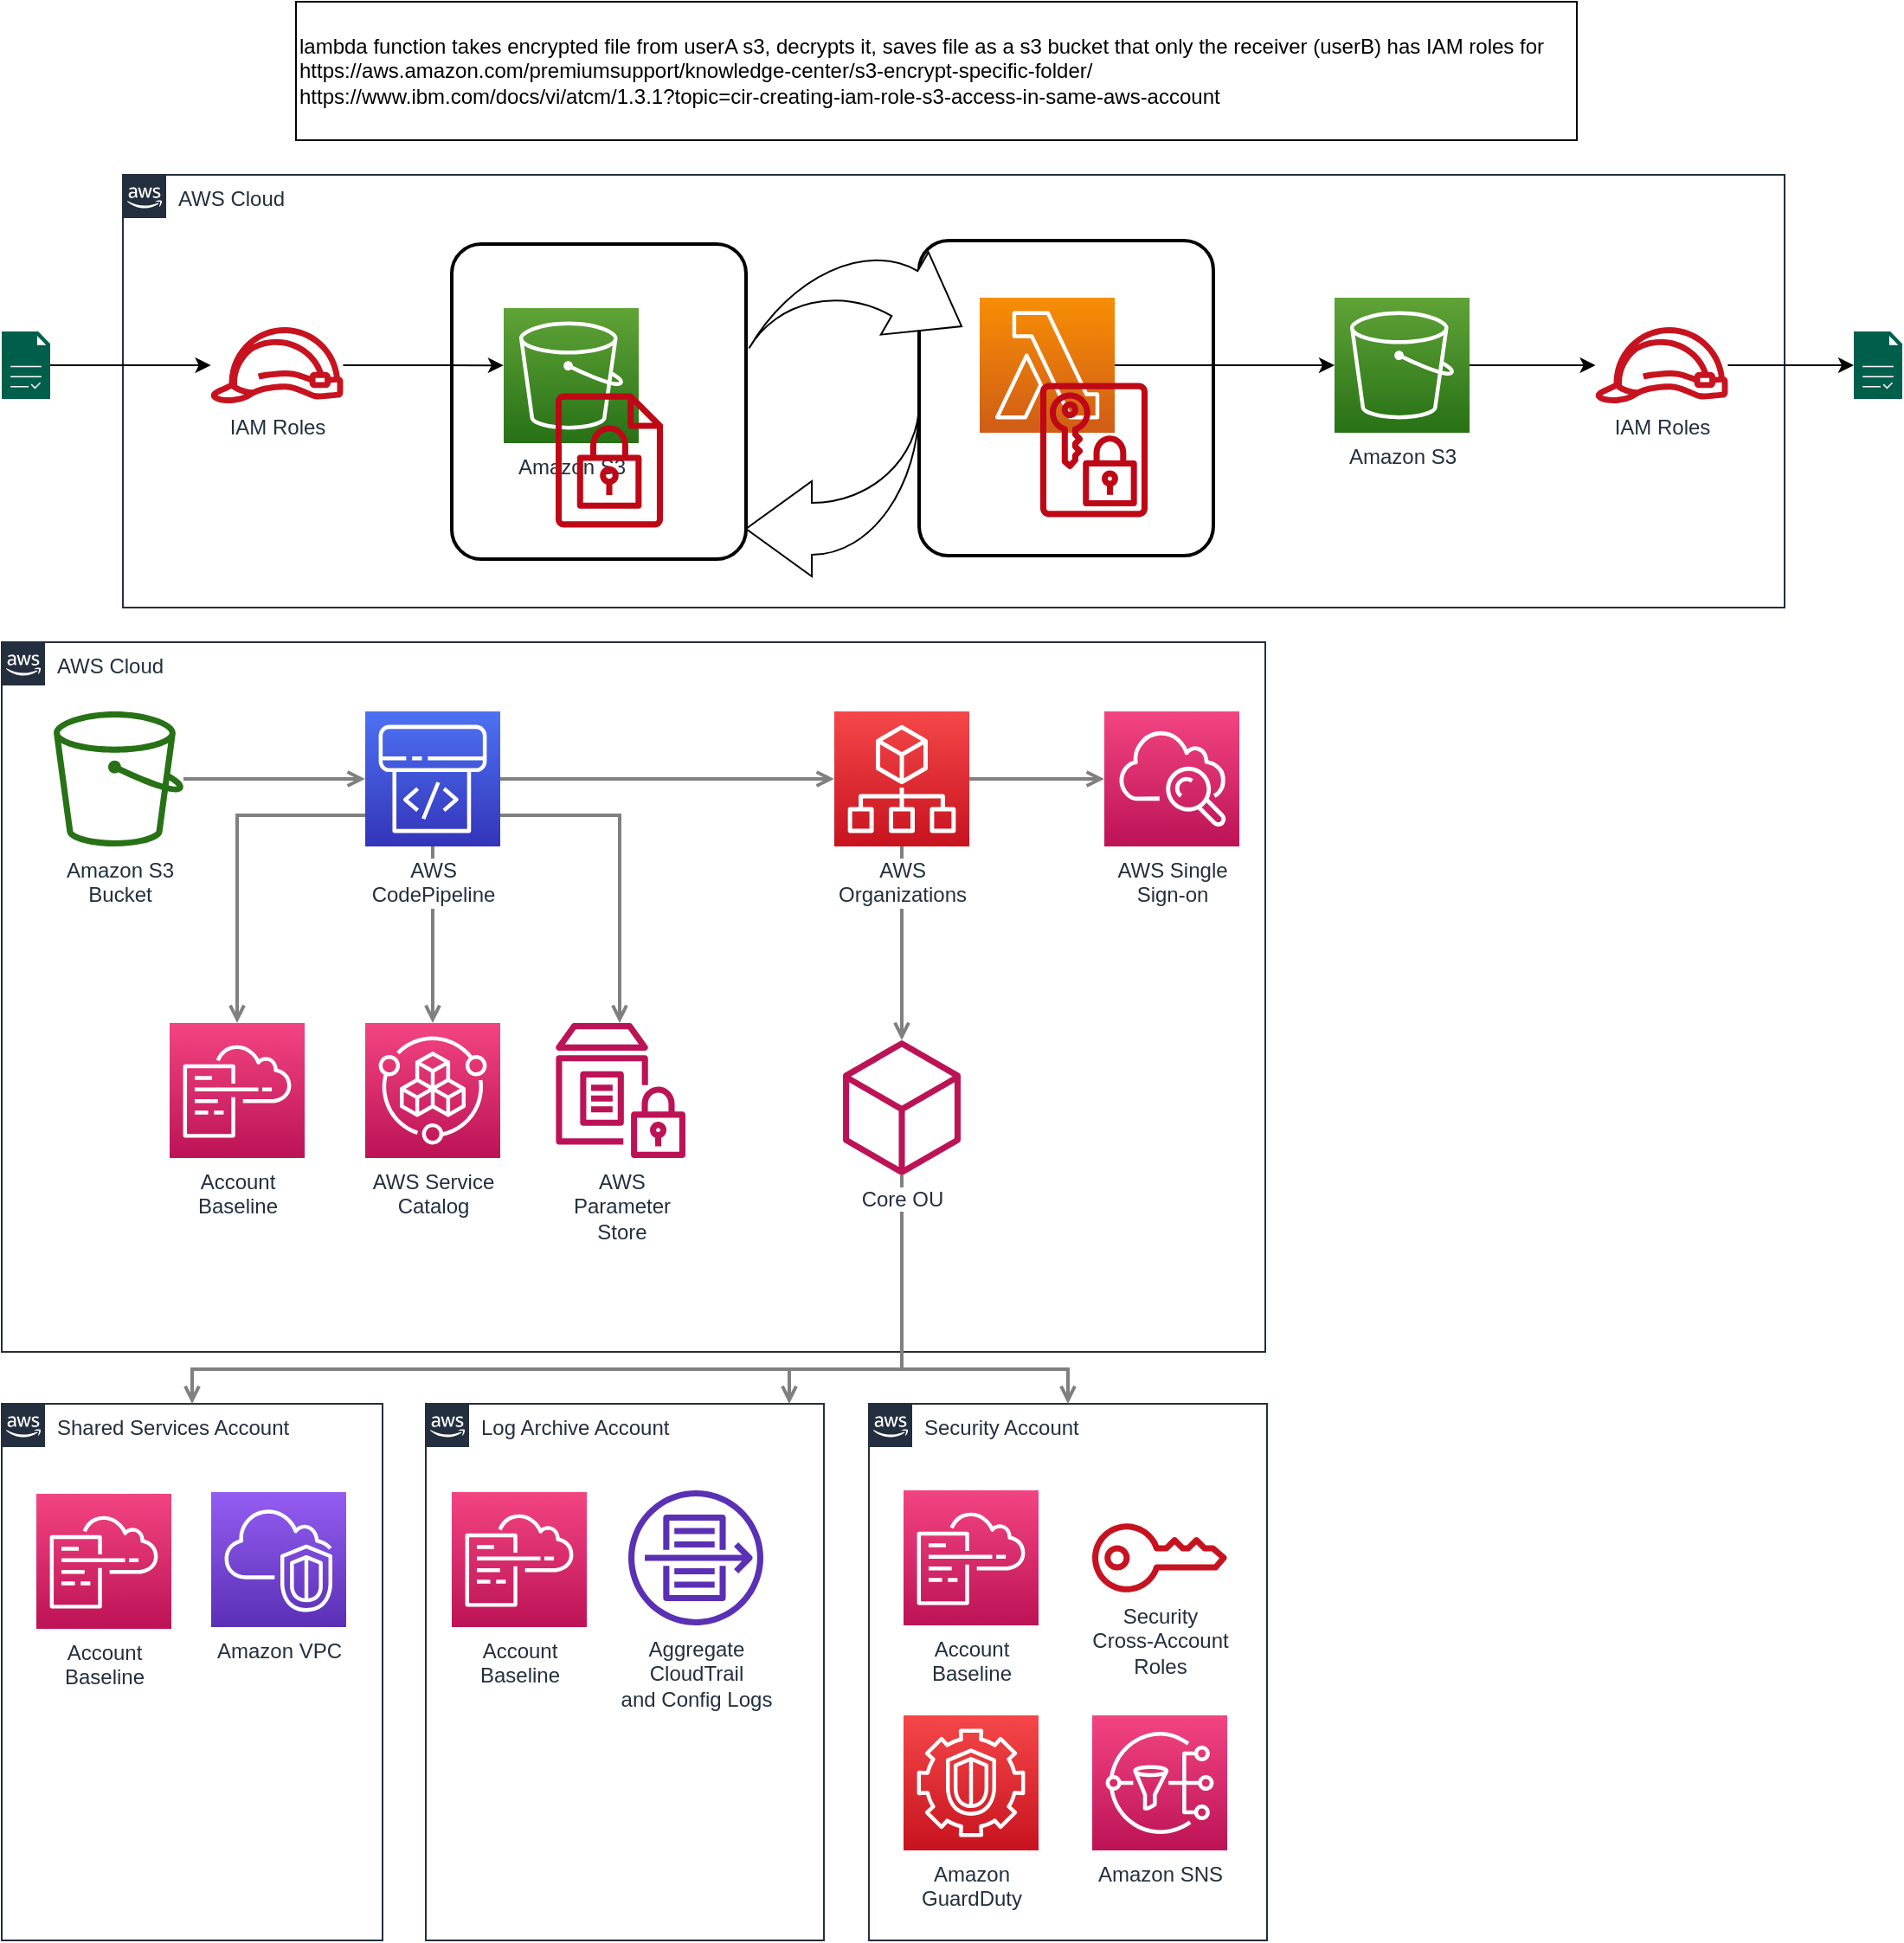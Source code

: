 <mxfile version="18.1.3" type="github">
  <diagram id="Ht1M8jgEwFfnCIfOTk4-" name="Page-1">
    <mxGraphModel dx="1483" dy="836" grid="1" gridSize="10" guides="1" tooltips="1" connect="1" arrows="1" fold="1" page="1" pageScale="1" pageWidth="1169" pageHeight="827" math="0" shadow="0">
      <root>
        <mxCell id="0" />
        <mxCell id="1" parent="0" />
        <mxCell id="gxRaYX6OKgZsaJezbjnv-42" value="AWS Cloud" style="points=[[0,0],[0.25,0],[0.5,0],[0.75,0],[1,0],[1,0.25],[1,0.5],[1,0.75],[1,1],[0.75,1],[0.5,1],[0.25,1],[0,1],[0,0.75],[0,0.5],[0,0.25]];outlineConnect=0;gradientColor=none;html=1;whiteSpace=wrap;fontSize=12;fontStyle=0;container=1;pointerEvents=0;collapsible=0;recursiveResize=0;shape=mxgraph.aws4.group;grIcon=mxgraph.aws4.group_aws_cloud_alt;strokeColor=#232F3E;fillColor=none;verticalAlign=top;align=left;spacingLeft=30;fontColor=#232F3E;dashed=0;" vertex="1" parent="1">
          <mxGeometry x="100" y="120" width="960" height="250" as="geometry" />
        </mxCell>
        <mxCell id="gxRaYX6OKgZsaJezbjnv-102" value="" style="edgeStyle=orthogonalEdgeStyle;rounded=0;orthogonalLoop=1;jettySize=auto;html=1;" edge="1" parent="gxRaYX6OKgZsaJezbjnv-42" source="gxRaYX6OKgZsaJezbjnv-43" target="gxRaYX6OKgZsaJezbjnv-76">
          <mxGeometry relative="1" as="geometry" />
        </mxCell>
        <mxCell id="gxRaYX6OKgZsaJezbjnv-43" value="" style="sketch=0;points=[[0,0,0],[0.25,0,0],[0.5,0,0],[0.75,0,0],[1,0,0],[0,1,0],[0.25,1,0],[0.5,1,0],[0.75,1,0],[1,1,0],[0,0.25,0],[0,0.5,0],[0,0.75,0],[1,0.25,0],[1,0.5,0],[1,0.75,0]];outlineConnect=0;fontColor=#232F3E;gradientColor=#F78E04;gradientDirection=north;fillColor=#D05C17;strokeColor=#ffffff;dashed=0;verticalLabelPosition=bottom;verticalAlign=top;align=center;html=1;fontSize=12;fontStyle=0;aspect=fixed;shape=mxgraph.aws4.resourceIcon;resIcon=mxgraph.aws4.lambda;" vertex="1" parent="gxRaYX6OKgZsaJezbjnv-42">
          <mxGeometry x="495" y="71" width="78" height="78" as="geometry" />
        </mxCell>
        <mxCell id="gxRaYX6OKgZsaJezbjnv-88" value="" style="edgeStyle=orthogonalEdgeStyle;rounded=0;orthogonalLoop=1;jettySize=auto;html=1;" edge="1" parent="gxRaYX6OKgZsaJezbjnv-42" source="gxRaYX6OKgZsaJezbjnv-76" target="gxRaYX6OKgZsaJezbjnv-82">
          <mxGeometry relative="1" as="geometry" />
        </mxCell>
        <mxCell id="gxRaYX6OKgZsaJezbjnv-76" value="Amazon S3" style="outlineConnect=0;fontColor=#232F3E;gradientColor=#60A337;gradientDirection=north;fillColor=#277116;strokeColor=#ffffff;dashed=0;verticalLabelPosition=bottom;verticalAlign=top;align=center;html=1;fontSize=12;fontStyle=0;aspect=fixed;shape=mxgraph.aws4.resourceIcon;resIcon=mxgraph.aws4.s3;labelBackgroundColor=#ffffff;" vertex="1" parent="gxRaYX6OKgZsaJezbjnv-42">
          <mxGeometry x="700.0" y="71" width="78" height="78" as="geometry" />
        </mxCell>
        <mxCell id="gxRaYX6OKgZsaJezbjnv-82" value="IAM Roles" style="outlineConnect=0;fontColor=#232F3E;gradientColor=none;fillColor=#C7131F;strokeColor=none;dashed=0;verticalLabelPosition=bottom;verticalAlign=top;align=center;html=1;fontSize=12;fontStyle=0;aspect=fixed;pointerEvents=1;shape=mxgraph.aws4.role;labelBackgroundColor=#ffffff;" vertex="1" parent="gxRaYX6OKgZsaJezbjnv-42">
          <mxGeometry x="850.0" y="88" width="78" height="44" as="geometry" />
        </mxCell>
        <mxCell id="gxRaYX6OKgZsaJezbjnv-137" value="" style="edgeStyle=orthogonalEdgeStyle;rounded=0;orthogonalLoop=1;jettySize=auto;html=1;entryX=0.176;entryY=0.385;entryDx=0;entryDy=0;entryPerimeter=0;" edge="1" parent="gxRaYX6OKgZsaJezbjnv-42" source="gxRaYX6OKgZsaJezbjnv-89" target="gxRaYX6OKgZsaJezbjnv-135">
          <mxGeometry relative="1" as="geometry" />
        </mxCell>
        <mxCell id="gxRaYX6OKgZsaJezbjnv-89" value="IAM Roles" style="outlineConnect=0;fontColor=#232F3E;gradientColor=none;fillColor=#C7131F;strokeColor=none;dashed=0;verticalLabelPosition=bottom;verticalAlign=top;align=center;html=1;fontSize=12;fontStyle=0;aspect=fixed;pointerEvents=1;shape=mxgraph.aws4.role;labelBackgroundColor=#ffffff;" vertex="1" parent="gxRaYX6OKgZsaJezbjnv-42">
          <mxGeometry x="50.0" y="88" width="78" height="44" as="geometry" />
        </mxCell>
        <mxCell id="gxRaYX6OKgZsaJezbjnv-90" value="Amazon S3" style="outlineConnect=0;fontColor=#232F3E;gradientColor=#60A337;gradientDirection=north;fillColor=#277116;strokeColor=#ffffff;dashed=0;verticalLabelPosition=bottom;verticalAlign=top;align=center;html=1;fontSize=12;fontStyle=0;aspect=fixed;shape=mxgraph.aws4.resourceIcon;resIcon=mxgraph.aws4.s3;labelBackgroundColor=#ffffff;" vertex="1" parent="gxRaYX6OKgZsaJezbjnv-42">
          <mxGeometry x="220.0" y="77" width="78" height="78" as="geometry" />
        </mxCell>
        <mxCell id="gxRaYX6OKgZsaJezbjnv-93" value="" style="sketch=0;outlineConnect=0;fontColor=#232F3E;gradientColor=none;fillColor=#BF0816;strokeColor=none;dashed=0;verticalLabelPosition=bottom;verticalAlign=top;align=center;html=1;fontSize=12;fontStyle=0;aspect=fixed;pointerEvents=1;shape=mxgraph.aws4.encrypted_data;" vertex="1" parent="gxRaYX6OKgZsaJezbjnv-42">
          <mxGeometry x="250" y="126" width="62" height="78" as="geometry" />
        </mxCell>
        <mxCell id="gxRaYX6OKgZsaJezbjnv-103" value="" style="rounded=1;arcSize=10;dashed=0;fillColor=none;gradientColor=none;strokeWidth=2;" vertex="1" parent="gxRaYX6OKgZsaJezbjnv-42">
          <mxGeometry x="460" y="38" width="170" height="182" as="geometry" />
        </mxCell>
        <mxCell id="gxRaYX6OKgZsaJezbjnv-97" value="" style="sketch=0;outlineConnect=0;fontColor=#232F3E;gradientColor=none;fillColor=#BF0816;strokeColor=none;dashed=0;verticalLabelPosition=bottom;verticalAlign=top;align=center;html=1;fontSize=12;fontStyle=0;aspect=fixed;pointerEvents=1;shape=mxgraph.aws4.data_encryption_key;" vertex="1" parent="gxRaYX6OKgZsaJezbjnv-42">
          <mxGeometry x="530" y="120" width="62" height="78" as="geometry" />
        </mxCell>
        <mxCell id="gxRaYX6OKgZsaJezbjnv-135" value="" style="rounded=1;arcSize=10;dashed=0;fillColor=none;gradientColor=none;strokeWidth=2;" vertex="1" parent="gxRaYX6OKgZsaJezbjnv-42">
          <mxGeometry x="190" y="40" width="170" height="182" as="geometry" />
        </mxCell>
        <mxCell id="gxRaYX6OKgZsaJezbjnv-138" value="" style="html=1;shadow=0;dashed=0;align=center;verticalAlign=middle;shape=mxgraph.arrows2.jumpInArrow;dy=15;dx=38;arrowHead=55;rotation=30;" vertex="1" parent="gxRaYX6OKgZsaJezbjnv-42">
          <mxGeometry x="380" y="32" width="100" height="100" as="geometry" />
        </mxCell>
        <mxCell id="gxRaYX6OKgZsaJezbjnv-139" value="" style="html=1;shadow=0;dashed=0;align=center;verticalAlign=middle;shape=mxgraph.arrows2.jumpInArrow;dy=15;dx=38;arrowHead=55;rotation=-180;" vertex="1" parent="gxRaYX6OKgZsaJezbjnv-42">
          <mxGeometry x="360" y="132" width="100" height="100" as="geometry" />
        </mxCell>
        <mxCell id="gxRaYX6OKgZsaJezbjnv-87" value="lambda function takes encrypted file from userA s3, decrypts it, saves file as a s3 bucket that only the receiver (userB) has IAM roles for&lt;br&gt;https://aws.amazon.com/premiumsupport/knowledge-center/s3-encrypt-specific-folder/&amp;nbsp;&lt;br&gt;https://www.ibm.com/docs/vi/atcm/1.3.1?topic=cir-creating-iam-role-s3-access-in-same-aws-account" style="rounded=0;whiteSpace=wrap;html=1;align=left;" vertex="1" parent="1">
          <mxGeometry x="200" y="20" width="740" height="80" as="geometry" />
        </mxCell>
        <mxCell id="gxRaYX6OKgZsaJezbjnv-100" value="" style="edgeStyle=orthogonalEdgeStyle;rounded=0;orthogonalLoop=1;jettySize=auto;html=1;" edge="1" parent="1" source="gxRaYX6OKgZsaJezbjnv-98" target="gxRaYX6OKgZsaJezbjnv-89">
          <mxGeometry relative="1" as="geometry" />
        </mxCell>
        <mxCell id="gxRaYX6OKgZsaJezbjnv-98" value="" style="sketch=0;pointerEvents=1;shadow=0;dashed=0;html=1;strokeColor=none;fillColor=#005F4B;labelPosition=center;verticalLabelPosition=bottom;verticalAlign=top;align=center;outlineConnect=0;shape=mxgraph.veeam2.report;" vertex="1" parent="1">
          <mxGeometry x="30" y="210.5" width="28.0" height="39" as="geometry" />
        </mxCell>
        <mxCell id="gxRaYX6OKgZsaJezbjnv-99" value="" style="sketch=0;pointerEvents=1;shadow=0;dashed=0;html=1;strokeColor=none;fillColor=#005F4B;labelPosition=center;verticalLabelPosition=bottom;verticalAlign=top;align=center;outlineConnect=0;shape=mxgraph.veeam2.report;" vertex="1" parent="1">
          <mxGeometry x="1100" y="210.5" width="28.0" height="39" as="geometry" />
        </mxCell>
        <mxCell id="gxRaYX6OKgZsaJezbjnv-101" value="" style="edgeStyle=orthogonalEdgeStyle;rounded=0;orthogonalLoop=1;jettySize=auto;html=1;" edge="1" parent="1" source="gxRaYX6OKgZsaJezbjnv-82" target="gxRaYX6OKgZsaJezbjnv-99">
          <mxGeometry relative="1" as="geometry" />
        </mxCell>
        <mxCell id="gxRaYX6OKgZsaJezbjnv-105" value="Shared Services Account" style="points=[[0,0],[0.25,0],[0.5,0],[0.75,0],[1,0],[1,0.25],[1,0.5],[1,0.75],[1,1],[0.75,1],[0.5,1],[0.25,1],[0,1],[0,0.75],[0,0.5],[0,0.25]];outlineConnect=0;gradientColor=none;html=1;whiteSpace=wrap;fontSize=12;fontStyle=0;shape=mxgraph.aws4.group;grIcon=mxgraph.aws4.group_aws_cloud_alt;strokeColor=#232F3E;fillColor=none;verticalAlign=top;align=left;spacingLeft=30;fontColor=#232F3E;dashed=0;labelBackgroundColor=#ffffff;container=1;pointerEvents=0;collapsible=0;recursiveResize=0;" vertex="1" parent="1">
          <mxGeometry x="30" y="830" width="220" height="310" as="geometry" />
        </mxCell>
        <mxCell id="gxRaYX6OKgZsaJezbjnv-106" value="Log Archive Account" style="points=[[0,0],[0.25,0],[0.5,0],[0.75,0],[1,0],[1,0.25],[1,0.5],[1,0.75],[1,1],[0.75,1],[0.5,1],[0.25,1],[0,1],[0,0.75],[0,0.5],[0,0.25]];outlineConnect=0;gradientColor=none;html=1;whiteSpace=wrap;fontSize=12;fontStyle=0;shape=mxgraph.aws4.group;grIcon=mxgraph.aws4.group_aws_cloud_alt;strokeColor=#232F3E;fillColor=none;verticalAlign=top;align=left;spacingLeft=30;fontColor=#232F3E;dashed=0;labelBackgroundColor=#ffffff;container=1;pointerEvents=0;collapsible=0;recursiveResize=0;" vertex="1" parent="1">
          <mxGeometry x="275" y="830" width="230" height="310" as="geometry" />
        </mxCell>
        <mxCell id="gxRaYX6OKgZsaJezbjnv-107" value="Security Account" style="points=[[0,0],[0.25,0],[0.5,0],[0.75,0],[1,0],[1,0.25],[1,0.5],[1,0.75],[1,1],[0.75,1],[0.5,1],[0.25,1],[0,1],[0,0.75],[0,0.5],[0,0.25]];outlineConnect=0;gradientColor=none;html=1;whiteSpace=wrap;fontSize=12;fontStyle=0;shape=mxgraph.aws4.group;grIcon=mxgraph.aws4.group_aws_cloud_alt;strokeColor=#232F3E;fillColor=none;verticalAlign=top;align=left;spacingLeft=30;fontColor=#232F3E;dashed=0;labelBackgroundColor=#ffffff;container=1;pointerEvents=0;collapsible=0;recursiveResize=0;" vertex="1" parent="1">
          <mxGeometry x="531" y="830" width="230" height="310" as="geometry" />
        </mxCell>
        <mxCell id="gxRaYX6OKgZsaJezbjnv-108" value="AWS Cloud" style="points=[[0,0],[0.25,0],[0.5,0],[0.75,0],[1,0],[1,0.25],[1,0.5],[1,0.75],[1,1],[0.75,1],[0.5,1],[0.25,1],[0,1],[0,0.75],[0,0.5],[0,0.25]];outlineConnect=0;gradientColor=none;html=1;whiteSpace=wrap;fontSize=12;fontStyle=0;shape=mxgraph.aws4.group;grIcon=mxgraph.aws4.group_aws_cloud_alt;strokeColor=#232F3E;fillColor=none;verticalAlign=top;align=left;spacingLeft=30;fontColor=#232F3E;dashed=0;labelBackgroundColor=#ffffff;container=1;pointerEvents=0;collapsible=0;recursiveResize=0;" vertex="1" parent="1">
          <mxGeometry x="30" y="390" width="730" height="410" as="geometry" />
        </mxCell>
        <mxCell id="gxRaYX6OKgZsaJezbjnv-109" style="edgeStyle=orthogonalEdgeStyle;rounded=0;orthogonalLoop=1;jettySize=auto;html=1;startArrow=none;startFill=0;endArrow=open;endFill=0;strokeColor=#808080;strokeWidth=2;" edge="1" parent="1" source="gxRaYX6OKgZsaJezbjnv-119" target="gxRaYX6OKgZsaJezbjnv-120">
          <mxGeometry relative="1" as="geometry" />
        </mxCell>
        <mxCell id="gxRaYX6OKgZsaJezbjnv-110" style="edgeStyle=orthogonalEdgeStyle;rounded=0;orthogonalLoop=1;jettySize=auto;html=1;startArrow=none;startFill=0;endArrow=open;endFill=0;strokeColor=#808080;strokeWidth=2;" edge="1" parent="1" source="gxRaYX6OKgZsaJezbjnv-120" target="gxRaYX6OKgZsaJezbjnv-121">
          <mxGeometry relative="1" as="geometry" />
        </mxCell>
        <mxCell id="gxRaYX6OKgZsaJezbjnv-111" style="edgeStyle=orthogonalEdgeStyle;rounded=0;orthogonalLoop=1;jettySize=auto;html=1;startArrow=none;startFill=0;endArrow=open;endFill=0;strokeColor=#808080;strokeWidth=2;" edge="1" parent="1" source="gxRaYX6OKgZsaJezbjnv-120" target="gxRaYX6OKgZsaJezbjnv-123">
          <mxGeometry relative="1" as="geometry">
            <Array as="points">
              <mxPoint x="166" y="490" />
            </Array>
          </mxGeometry>
        </mxCell>
        <mxCell id="gxRaYX6OKgZsaJezbjnv-112" style="edgeStyle=orthogonalEdgeStyle;rounded=0;orthogonalLoop=1;jettySize=auto;html=1;startArrow=none;startFill=0;endArrow=open;endFill=0;strokeColor=#808080;strokeWidth=2;" edge="1" parent="1" source="gxRaYX6OKgZsaJezbjnv-120" target="gxRaYX6OKgZsaJezbjnv-124">
          <mxGeometry relative="1" as="geometry" />
        </mxCell>
        <mxCell id="gxRaYX6OKgZsaJezbjnv-113" style="edgeStyle=orthogonalEdgeStyle;rounded=0;orthogonalLoop=1;jettySize=auto;html=1;startArrow=none;startFill=0;endArrow=open;endFill=0;strokeColor=#808080;strokeWidth=2;" edge="1" parent="1" source="gxRaYX6OKgZsaJezbjnv-120" target="gxRaYX6OKgZsaJezbjnv-125">
          <mxGeometry relative="1" as="geometry">
            <Array as="points">
              <mxPoint x="387" y="490" />
            </Array>
          </mxGeometry>
        </mxCell>
        <mxCell id="gxRaYX6OKgZsaJezbjnv-114" style="edgeStyle=orthogonalEdgeStyle;rounded=0;orthogonalLoop=1;jettySize=auto;html=1;startArrow=none;startFill=0;endArrow=open;endFill=0;strokeColor=#808080;strokeWidth=2;" edge="1" parent="1" source="gxRaYX6OKgZsaJezbjnv-121" target="gxRaYX6OKgZsaJezbjnv-122">
          <mxGeometry relative="1" as="geometry" />
        </mxCell>
        <mxCell id="gxRaYX6OKgZsaJezbjnv-115" style="edgeStyle=orthogonalEdgeStyle;rounded=0;orthogonalLoop=1;jettySize=auto;html=1;startArrow=none;startFill=0;endArrow=open;endFill=0;strokeColor=#808080;strokeWidth=2;" edge="1" parent="1" source="gxRaYX6OKgZsaJezbjnv-121" target="gxRaYX6OKgZsaJezbjnv-126">
          <mxGeometry relative="1" as="geometry" />
        </mxCell>
        <mxCell id="gxRaYX6OKgZsaJezbjnv-116" style="edgeStyle=orthogonalEdgeStyle;rounded=0;orthogonalLoop=1;jettySize=auto;html=1;startArrow=none;startFill=0;endArrow=open;endFill=0;strokeColor=#808080;strokeWidth=2;" edge="1" parent="1" source="gxRaYX6OKgZsaJezbjnv-126" target="gxRaYX6OKgZsaJezbjnv-105">
          <mxGeometry relative="1" as="geometry">
            <Array as="points">
              <mxPoint x="550" y="810" />
              <mxPoint x="140" y="810" />
            </Array>
          </mxGeometry>
        </mxCell>
        <mxCell id="gxRaYX6OKgZsaJezbjnv-117" style="edgeStyle=orthogonalEdgeStyle;rounded=0;orthogonalLoop=1;jettySize=auto;html=1;startArrow=none;startFill=0;endArrow=open;endFill=0;strokeColor=#808080;strokeWidth=2;" edge="1" parent="1" source="gxRaYX6OKgZsaJezbjnv-126" target="gxRaYX6OKgZsaJezbjnv-106">
          <mxGeometry relative="1" as="geometry">
            <Array as="points">
              <mxPoint x="550" y="810" />
              <mxPoint x="485" y="810" />
            </Array>
          </mxGeometry>
        </mxCell>
        <mxCell id="gxRaYX6OKgZsaJezbjnv-118" style="edgeStyle=orthogonalEdgeStyle;rounded=0;orthogonalLoop=1;jettySize=auto;html=1;entryX=0.5;entryY=0;entryDx=0;entryDy=0;startArrow=none;startFill=0;endArrow=open;endFill=0;strokeColor=#808080;strokeWidth=2;" edge="1" parent="1" source="gxRaYX6OKgZsaJezbjnv-126" target="gxRaYX6OKgZsaJezbjnv-107">
          <mxGeometry relative="1" as="geometry">
            <Array as="points">
              <mxPoint x="550" y="810" />
              <mxPoint x="646" y="810" />
            </Array>
          </mxGeometry>
        </mxCell>
        <mxCell id="gxRaYX6OKgZsaJezbjnv-119" value="Amazon S3&lt;br&gt;Bucket&lt;br&gt;" style="outlineConnect=0;fontColor=#232F3E;gradientColor=none;fillColor=#277116;strokeColor=none;dashed=0;verticalLabelPosition=bottom;verticalAlign=top;align=center;html=1;fontSize=12;fontStyle=0;aspect=fixed;pointerEvents=1;shape=mxgraph.aws4.bucket;labelBackgroundColor=#ffffff;" vertex="1" parent="1">
          <mxGeometry x="60" y="430" width="75" height="78" as="geometry" />
        </mxCell>
        <mxCell id="gxRaYX6OKgZsaJezbjnv-120" value="AWS&lt;br&gt;CodePipeline&lt;br&gt;" style="outlineConnect=0;fontColor=#232F3E;gradientColor=#4D72F3;gradientDirection=north;fillColor=#3334B9;strokeColor=#ffffff;dashed=0;verticalLabelPosition=bottom;verticalAlign=top;align=center;html=1;fontSize=12;fontStyle=0;aspect=fixed;shape=mxgraph.aws4.resourceIcon;resIcon=mxgraph.aws4.codepipeline;labelBackgroundColor=#ffffff;" vertex="1" parent="1">
          <mxGeometry x="240" y="430" width="78" height="78" as="geometry" />
        </mxCell>
        <mxCell id="gxRaYX6OKgZsaJezbjnv-121" value="AWS&lt;br&gt;Organizations&lt;br&gt;" style="outlineConnect=0;fontColor=#232F3E;gradientColor=#F54749;gradientDirection=north;fillColor=#C7131F;strokeColor=#ffffff;dashed=0;verticalLabelPosition=bottom;verticalAlign=top;align=center;html=1;fontSize=12;fontStyle=0;aspect=fixed;shape=mxgraph.aws4.resourceIcon;resIcon=mxgraph.aws4.organizations;labelBackgroundColor=#ffffff;" vertex="1" parent="1">
          <mxGeometry x="511" y="430" width="78" height="78" as="geometry" />
        </mxCell>
        <mxCell id="gxRaYX6OKgZsaJezbjnv-122" value="AWS Single&lt;br&gt;Sign-on&lt;br&gt;" style="outlineConnect=0;fontColor=#232F3E;gradientColor=#F34482;gradientDirection=north;fillColor=#BC1356;strokeColor=#ffffff;dashed=0;verticalLabelPosition=bottom;verticalAlign=top;align=center;html=1;fontSize=12;fontStyle=0;aspect=fixed;shape=mxgraph.aws4.resourceIcon;resIcon=mxgraph.aws4.cloudwatch;labelBackgroundColor=#ffffff;" vertex="1" parent="1">
          <mxGeometry x="667" y="430" width="78" height="78" as="geometry" />
        </mxCell>
        <mxCell id="gxRaYX6OKgZsaJezbjnv-123" value="Account&lt;br&gt;Baseline&lt;br&gt;" style="outlineConnect=0;fontColor=#232F3E;gradientColor=#F34482;gradientDirection=north;fillColor=#BC1356;strokeColor=#ffffff;dashed=0;verticalLabelPosition=bottom;verticalAlign=top;align=center;html=1;fontSize=12;fontStyle=0;aspect=fixed;shape=mxgraph.aws4.resourceIcon;resIcon=mxgraph.aws4.cloudformation;labelBackgroundColor=#ffffff;" vertex="1" parent="1">
          <mxGeometry x="127" y="610" width="78" height="78" as="geometry" />
        </mxCell>
        <mxCell id="gxRaYX6OKgZsaJezbjnv-124" value="AWS Service&lt;br&gt;Catalog&lt;br&gt;" style="outlineConnect=0;fontColor=#232F3E;gradientColor=#F34482;gradientDirection=north;fillColor=#BC1356;strokeColor=#ffffff;dashed=0;verticalLabelPosition=bottom;verticalAlign=top;align=center;html=1;fontSize=12;fontStyle=0;aspect=fixed;shape=mxgraph.aws4.resourceIcon;resIcon=mxgraph.aws4.service_catalog;labelBackgroundColor=#ffffff;" vertex="1" parent="1">
          <mxGeometry x="240" y="610" width="78" height="78" as="geometry" />
        </mxCell>
        <mxCell id="gxRaYX6OKgZsaJezbjnv-125" value="AWS&lt;br&gt;Parameter&lt;br&gt;Store&lt;br&gt;" style="outlineConnect=0;fontColor=#232F3E;gradientColor=none;fillColor=#BC1356;strokeColor=none;dashed=0;verticalLabelPosition=bottom;verticalAlign=top;align=center;html=1;fontSize=12;fontStyle=0;aspect=fixed;pointerEvents=1;shape=mxgraph.aws4.parameter_store;labelBackgroundColor=#ffffff;" vertex="1" parent="1">
          <mxGeometry x="350" y="610" width="75" height="78" as="geometry" />
        </mxCell>
        <mxCell id="gxRaYX6OKgZsaJezbjnv-126" value="Core OU" style="outlineConnect=0;fontColor=#232F3E;gradientColor=none;fillColor=#BC1356;strokeColor=none;dashed=0;verticalLabelPosition=bottom;verticalAlign=top;align=center;html=1;fontSize=12;fontStyle=0;aspect=fixed;pointerEvents=1;shape=mxgraph.aws4.resources;labelBackgroundColor=#ffffff;" vertex="1" parent="1">
          <mxGeometry x="516" y="620" width="68" height="78" as="geometry" />
        </mxCell>
        <mxCell id="gxRaYX6OKgZsaJezbjnv-127" value="Account&lt;br&gt;Baseline&lt;br&gt;" style="outlineConnect=0;fontColor=#232F3E;gradientColor=#F34482;gradientDirection=north;fillColor=#BC1356;strokeColor=#ffffff;dashed=0;verticalLabelPosition=bottom;verticalAlign=top;align=center;html=1;fontSize=12;fontStyle=0;aspect=fixed;shape=mxgraph.aws4.resourceIcon;resIcon=mxgraph.aws4.cloudformation;labelBackgroundColor=#ffffff;" vertex="1" parent="1">
          <mxGeometry x="50" y="882" width="78" height="78" as="geometry" />
        </mxCell>
        <mxCell id="gxRaYX6OKgZsaJezbjnv-128" value="Amazon VPC" style="outlineConnect=0;fontColor=#232F3E;gradientColor=#945DF2;gradientDirection=north;fillColor=#5A30B5;strokeColor=#ffffff;dashed=0;verticalLabelPosition=bottom;verticalAlign=top;align=center;html=1;fontSize=12;fontStyle=0;aspect=fixed;shape=mxgraph.aws4.resourceIcon;resIcon=mxgraph.aws4.vpc;labelBackgroundColor=#ffffff;" vertex="1" parent="1">
          <mxGeometry x="151" y="881" width="78" height="78" as="geometry" />
        </mxCell>
        <mxCell id="gxRaYX6OKgZsaJezbjnv-129" value="Account&lt;br&gt;Baseline&lt;br&gt;" style="outlineConnect=0;fontColor=#232F3E;gradientColor=#F34482;gradientDirection=north;fillColor=#BC1356;strokeColor=#ffffff;dashed=0;verticalLabelPosition=bottom;verticalAlign=top;align=center;html=1;fontSize=12;fontStyle=0;aspect=fixed;shape=mxgraph.aws4.resourceIcon;resIcon=mxgraph.aws4.cloudformation;labelBackgroundColor=#ffffff;" vertex="1" parent="1">
          <mxGeometry x="290" y="881" width="78" height="78" as="geometry" />
        </mxCell>
        <mxCell id="gxRaYX6OKgZsaJezbjnv-130" value="Aggregate&lt;br&gt;CloudTrail&lt;br&gt;and Config Logs&lt;br&gt;" style="outlineConnect=0;fontColor=#232F3E;gradientColor=none;fillColor=#5A30B5;strokeColor=none;dashed=0;verticalLabelPosition=bottom;verticalAlign=top;align=center;html=1;fontSize=12;fontStyle=0;aspect=fixed;pointerEvents=1;shape=mxgraph.aws4.flow_logs;labelBackgroundColor=#ffffff;" vertex="1" parent="1">
          <mxGeometry x="392" y="880" width="78" height="78" as="geometry" />
        </mxCell>
        <mxCell id="gxRaYX6OKgZsaJezbjnv-131" value="Account&lt;br&gt;Baseline&lt;br&gt;" style="outlineConnect=0;fontColor=#232F3E;gradientColor=#F34482;gradientDirection=north;fillColor=#BC1356;strokeColor=#ffffff;dashed=0;verticalLabelPosition=bottom;verticalAlign=top;align=center;html=1;fontSize=12;fontStyle=0;aspect=fixed;shape=mxgraph.aws4.resourceIcon;resIcon=mxgraph.aws4.cloudformation;labelBackgroundColor=#ffffff;" vertex="1" parent="1">
          <mxGeometry x="551" y="880" width="78" height="78" as="geometry" />
        </mxCell>
        <mxCell id="gxRaYX6OKgZsaJezbjnv-132" value="Security&lt;br&gt;Cross-Account&lt;br&gt;Roles&lt;br&gt;" style="outlineConnect=0;fontColor=#232F3E;gradientColor=none;fillColor=#C7131F;strokeColor=none;dashed=0;verticalLabelPosition=bottom;verticalAlign=top;align=center;html=1;fontSize=12;fontStyle=0;aspect=fixed;pointerEvents=1;shape=mxgraph.aws4.addon;labelBackgroundColor=#ffffff;" vertex="1" parent="1">
          <mxGeometry x="660" y="899" width="78" height="40" as="geometry" />
        </mxCell>
        <mxCell id="gxRaYX6OKgZsaJezbjnv-133" value="Amazon&lt;br&gt;GuardDuty&lt;br&gt;" style="outlineConnect=0;fontColor=#232F3E;gradientColor=#F54749;gradientDirection=north;fillColor=#C7131F;strokeColor=#ffffff;dashed=0;verticalLabelPosition=bottom;verticalAlign=top;align=center;html=1;fontSize=12;fontStyle=0;aspect=fixed;shape=mxgraph.aws4.resourceIcon;resIcon=mxgraph.aws4.guardduty;labelBackgroundColor=#ffffff;" vertex="1" parent="1">
          <mxGeometry x="551" y="1010" width="78" height="78" as="geometry" />
        </mxCell>
        <mxCell id="gxRaYX6OKgZsaJezbjnv-134" value="Amazon SNS" style="outlineConnect=0;fontColor=#232F3E;gradientColor=#F34482;gradientDirection=north;fillColor=#BC1356;strokeColor=#ffffff;dashed=0;verticalLabelPosition=bottom;verticalAlign=top;align=center;html=1;fontSize=12;fontStyle=0;aspect=fixed;shape=mxgraph.aws4.resourceIcon;resIcon=mxgraph.aws4.sns;labelBackgroundColor=#ffffff;" vertex="1" parent="1">
          <mxGeometry x="660" y="1010" width="78" height="78" as="geometry" />
        </mxCell>
      </root>
    </mxGraphModel>
  </diagram>
</mxfile>
